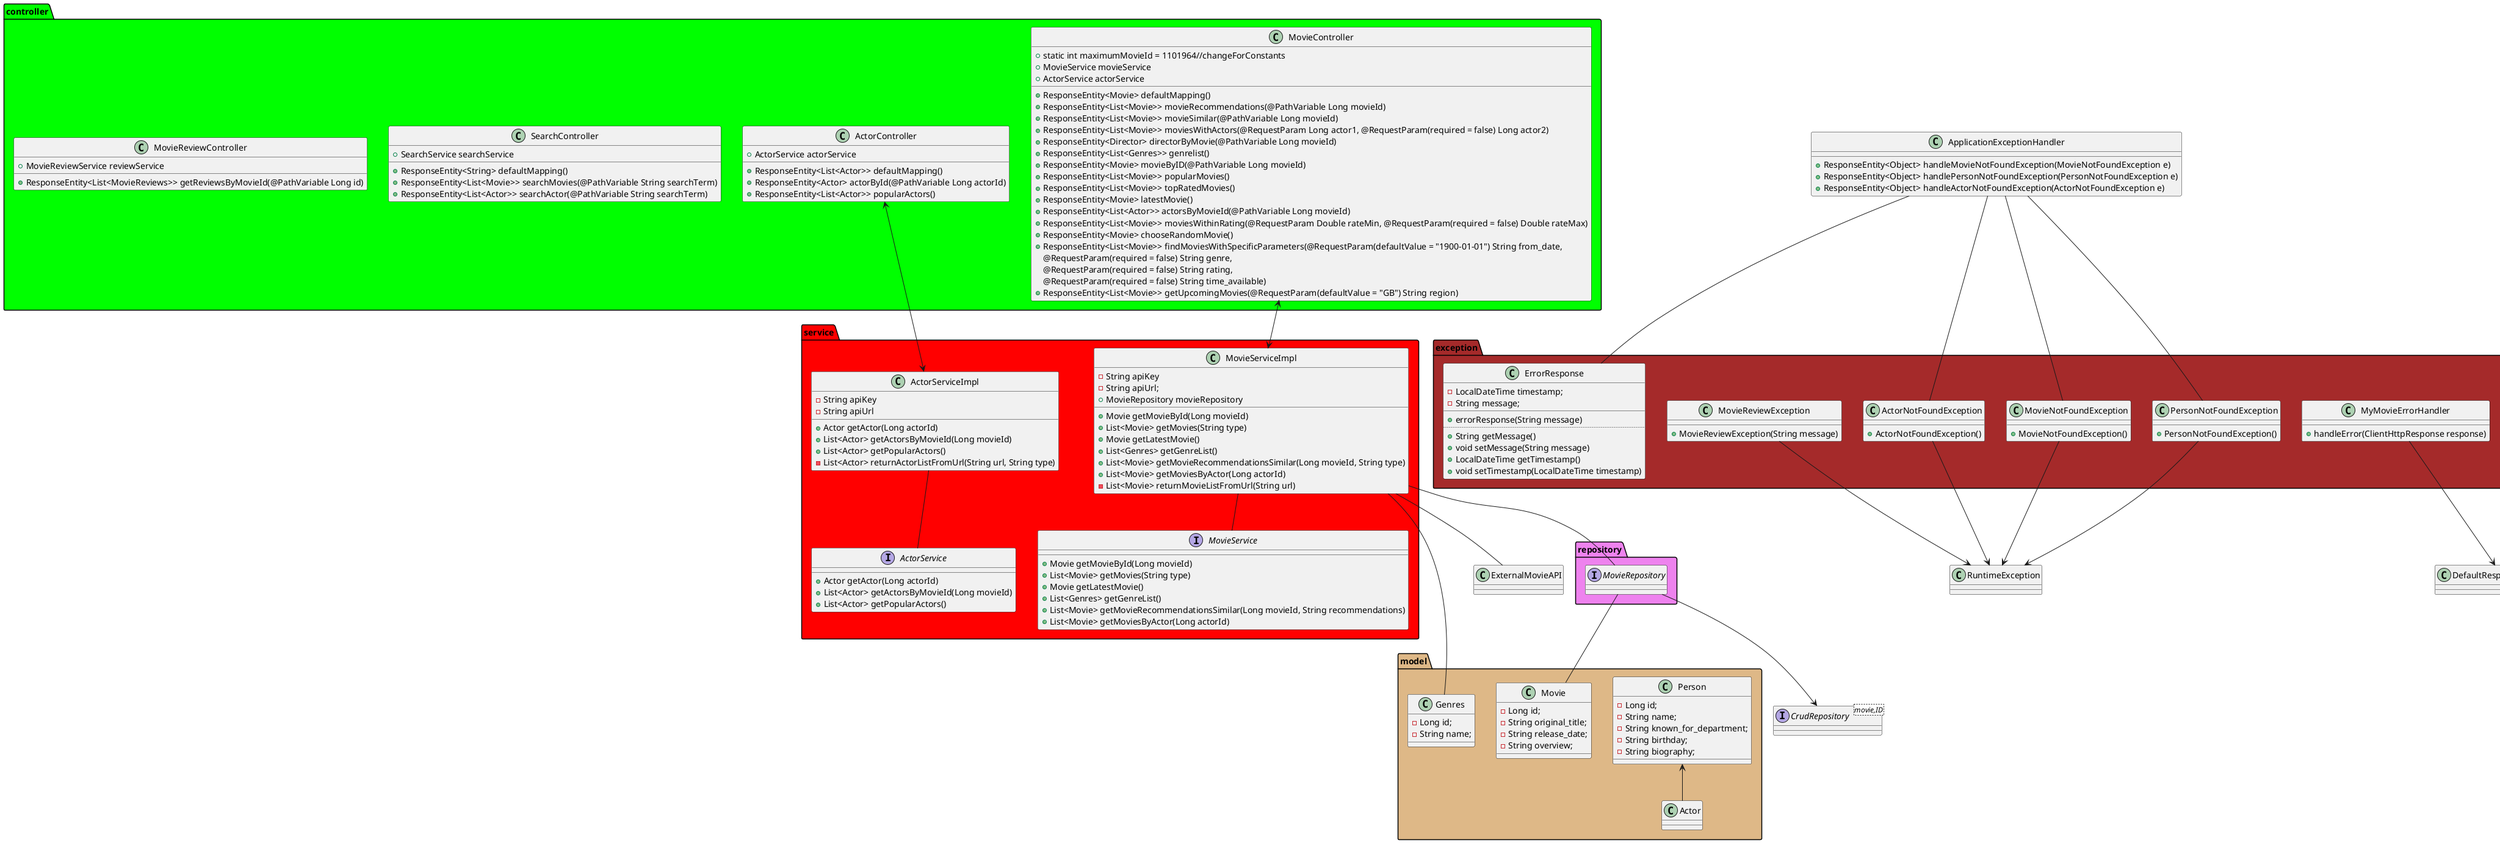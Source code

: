 @startuml


package controller <<Folder>> #lime{

    class MovieController{
    +static int maximumMovieId = 1101964//changeForConstants
    + MovieService movieService
    + ActorService actorService
    + ResponseEntity<Movie> defaultMapping()
    + ResponseEntity<List<Movie>> movieRecommendations(@PathVariable Long movieId)
    + ResponseEntity<List<Movie>> movieSimilar(@PathVariable Long movieId)
    + ResponseEntity<List<Movie>> moviesWithActors(@RequestParam Long actor1, @RequestParam(required = false) Long actor2)
    + ResponseEntity<Director> directorByMovie(@PathVariable Long movieId)
    + ResponseEntity<List<Genres>> genrelist()
    + ResponseEntity<Movie> movieByID(@PathVariable Long movieId)
    + ResponseEntity<List<Movie>> popularMovies()
    + ResponseEntity<List<Movie>> topRatedMovies()
    + ResponseEntity<Movie> latestMovie()
    + ResponseEntity<List<Actor>> actorsByMovieId(@PathVariable Long movieId)
    + ResponseEntity<List<Movie>> moviesWithinRating(@RequestParam Double rateMin, @RequestParam(required = false) Double rateMax)
    + ResponseEntity<Movie> chooseRandomMovie()
    + ResponseEntity<List<Movie>> findMoviesWithSpecificParameters(@RequestParam(defaultValue = "1900-01-01") String from_date,
                                                                            @RequestParam(required = false) String genre,
                                                                            @RequestParam(required = false) String rating,
                                                                            @RequestParam(required = false) String time_available)
    + ResponseEntity<List<Movie>> getUpcomingMovies(@RequestParam(defaultValue = "GB") String region)
    }

    class ActorController{
    + ActorService actorService
    + ResponseEntity<List<Actor>> defaultMapping()
    + ResponseEntity<Actor> actorById(@PathVariable Long actorId)
    + ResponseEntity<List<Actor>> popularActors()
    }

    class SearchController {
    +SearchService searchService
    + ResponseEntity<String> defaultMapping()
    + ResponseEntity<List<Movie>> searchMovies(@PathVariable String searchTerm)
    + ResponseEntity<List<Actor>> searchActor(@PathVariable String searchTerm)
    }

    class MovieReviewController {
    + MovieReviewService reviewService
    + ResponseEntity<List<MovieReviews>> getReviewsByMovieId(@PathVariable Long id)
    }

}


package model <<Folder>> #burlywood{

  class Movie{
  - Long id;
  - String original_title;
  - String release_date;
  - String overview;
    }

  class Actor{

  }
  class Person{
  - Long id;
  - String name;
  - String known_for_department;
  - String birthday;
  - String biography;
        }

  class Genres{
  - Long id;
  - String name;

     }
}

package repository <<Folder>> #violet {

  interface MovieRepository {

  }

}

package service <<Folder>> #red{

  interface MovieService{
  + Movie getMovieById(Long movieId)
  + List<Movie> getMovies(String type)
  + Movie getLatestMovie()
  + List<Genres> getGenreList()
  + List<Movie> getMovieRecommendationsSimilar(Long movieId, String recommendations)
  + List<Movie> getMoviesByActor(Long actorId)
  }
  class MovieServiceImpl{
  - String apiKey
  - String apiUrl;
  + MovieRepository movieRepository
  + Movie getMovieById(Long movieId)
  + List<Movie> getMovies(String type)
  + Movie getLatestMovie()
  + List<Genres> getGenreList()
  + List<Movie> getMovieRecommendationsSimilar(Long movieId, String type)
  + List<Movie> getMoviesByActor(Long actorId)
  - List<Movie> returnMovieListFromUrl(String url)
  }

  interface ActorService{
  + Actor getActor(Long actorId)
  + List<Actor> getActorsByMovieId(Long movieId)
  + List<Actor> getPopularActors()
  }

  class ActorServiceImpl{
  - String apiKey
  - String apiUrl
  + Actor getActor(Long actorId)
  + List<Actor> getActorsByMovieId(Long movieId)
  + List<Actor> getPopularActors()
  - List<Actor> returnActorListFromUrl(String url, String type)
  }



}
Interface CrudRepository<movie,ID>{

}

class ExternalMovieAPI{

    }

package exception <<Folder>> #brown{
    class ErrorResponse{
    - LocalDateTime timestamp;
    - String message;
    __
    + errorResponse(String message)
    ..
    + String getMessage()
    + void setMessage(String message)
    + LocalDateTime getTimestamp()
    + void setTimestamp(LocalDateTime timestamp)
    }
    class MovieNotFoundException {
    + MovieNotFoundException()

    }
    class MovieReviewException {
        + MovieReviewException(String message)

        }
    class MyMovieErrorHandler {
     + handleError(ClientHttpResponse response)
    }

    class ActorNotFoundException {
    + ActorNotFoundException()
    }

    class MyPersonErrorHandler {
    + void handleError(ClientHttpResponse response)
    }

    class PersonNotFoundException {
    + PersonNotFoundException()
    }



    }
    class ApplicationExceptionHandler{
    + ResponseEntity<Object> handleMovieNotFoundException(MovieNotFoundException e)
    + ResponseEntity<Object> handlePersonNotFoundException(PersonNotFoundException e)
    + ResponseEntity<Object> handleActorNotFoundException(ActorNotFoundException e)

    }

MovieController <--> MovieServiceImpl
MovieRepository --> CrudRepository

MovieServiceImpl -- MovieService
MovieServiceImpl -- MovieRepository
MovieRepository -- Movie
MovieServiceImpl -- ExternalMovieAPI

ActorController <--> ActorServiceImpl
ActorServiceImpl -- ActorService
Actor -up-> Person
Genres -- MovieServiceImpl

'exception
ActorNotFoundException --> RuntimeException
MovieNotFoundException --> RuntimeException
MyMovieErrorHandler --> DefaultResponseErrorHandler
MyPersonErrorHandler --> DefaultResponseErrorHandler
PersonNotFoundException --> RuntimeException
MovieReviewException --> RuntimeException

ApplicationExceptionHandler -- MovieNotFoundException
ApplicationExceptionHandler -- PersonNotFoundException
ApplicationExceptionHandler -- ActorNotFoundException
ApplicationExceptionHandler -- ErrorResponse


@enduml